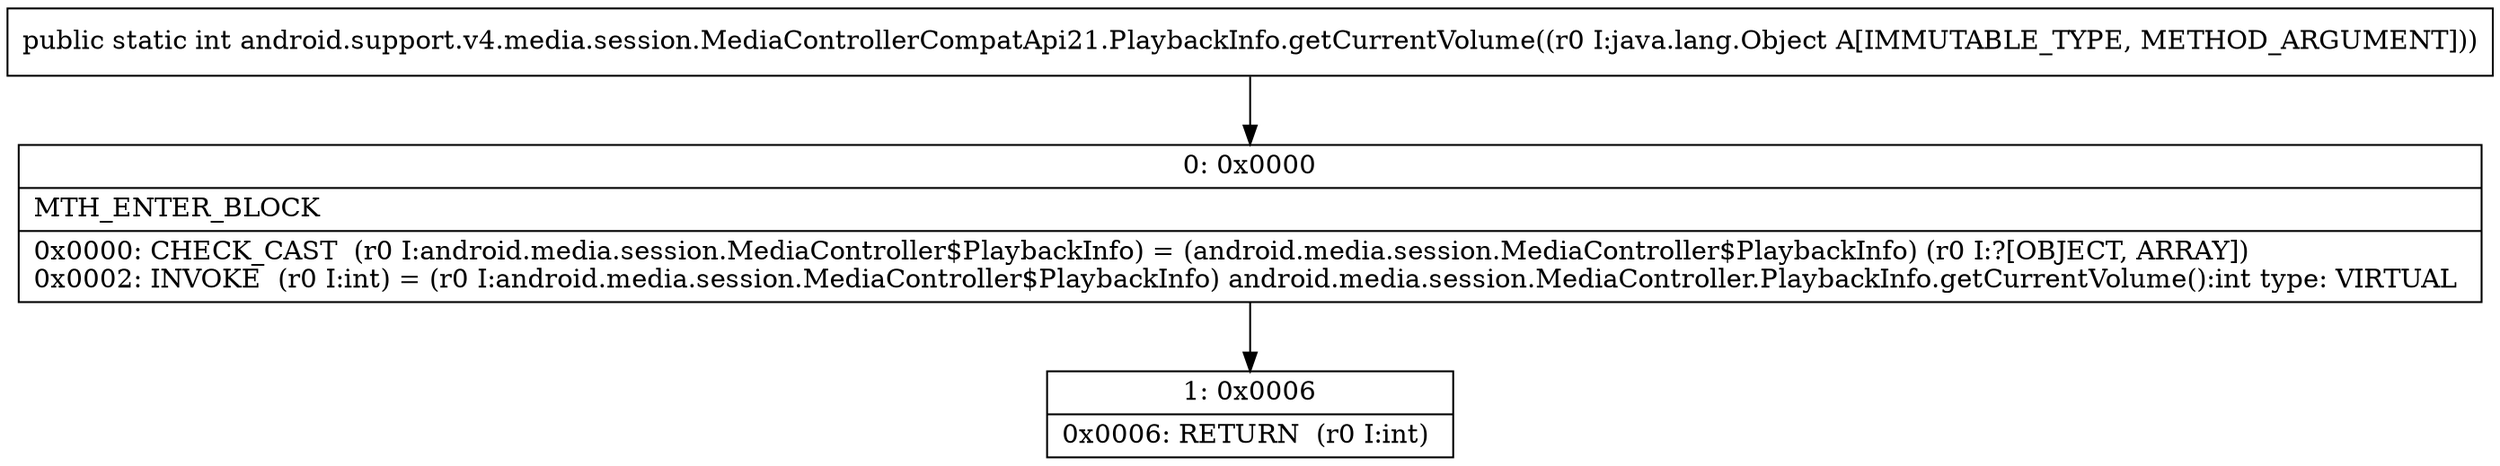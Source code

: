 digraph "CFG forandroid.support.v4.media.session.MediaControllerCompatApi21.PlaybackInfo.getCurrentVolume(Ljava\/lang\/Object;)I" {
Node_0 [shape=record,label="{0\:\ 0x0000|MTH_ENTER_BLOCK\l|0x0000: CHECK_CAST  (r0 I:android.media.session.MediaController$PlaybackInfo) = (android.media.session.MediaController$PlaybackInfo) (r0 I:?[OBJECT, ARRAY]) \l0x0002: INVOKE  (r0 I:int) = (r0 I:android.media.session.MediaController$PlaybackInfo) android.media.session.MediaController.PlaybackInfo.getCurrentVolume():int type: VIRTUAL \l}"];
Node_1 [shape=record,label="{1\:\ 0x0006|0x0006: RETURN  (r0 I:int) \l}"];
MethodNode[shape=record,label="{public static int android.support.v4.media.session.MediaControllerCompatApi21.PlaybackInfo.getCurrentVolume((r0 I:java.lang.Object A[IMMUTABLE_TYPE, METHOD_ARGUMENT])) }"];
MethodNode -> Node_0;
Node_0 -> Node_1;
}

